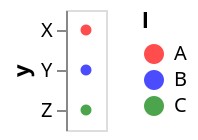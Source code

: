 {
  "$schema": "https://vega.github.io/schema/vega/v5.json",
  "description": "Using the field \"c\" as the color scale's range. Note that this only works if there is a 1:1 mapping between the color domain field (`l`) and the range field (`c`).",
  "background": "white",
  "padding": 5,
  "width": 20,
  "style": "cell",
  "data": [
    {
      "name": "source_0",
      "values": [
        {"y": "X", "l": "A", "c": "red"},
        {"y": "Y", "l": "B", "c": "blue"},
        {"y": "Z", "l": "C", "c": "green"}
      ]
    }
  ],
  "signals": [
    {"name": "y_step", "value": 20},
    {
      "name": "height",
      "update": "bandspace(domain('y').length, 1, 0.5) * y_step"
    }
  ],
  "marks": [
    {
      "name": "marks",
      "type": "symbol",
      "style": ["circle"],
      "from": {"data": "source_0"},
      "encode": {
        "update": {
          "opacity": {"value": 0.7},
          "fill": {"scale": "color", "field": "l"},
          "ariaRoleDescription": {"value": "circle"},
          "description": {
            "signal": "\"y: \" + (\"\" + datum[\"y\"]) + \"; l: \" + (\"\" + datum[\"l\"])"
          },
          "x": {"signal": "width", "mult": 0.5},
          "y": {"scale": "y", "field": "y"},
          "shape": {"value": "circle"}
        }
      }
    }
  ],
  "scales": [
    {
      "name": "y",
      "type": "point",
      "domain": {"data": "source_0", "field": "y", "sort": true},
      "range": {"step": {"signal": "y_step"}},
      "padding": 0.5
    },
    {
      "name": "color",
      "type": "ordinal",
      "domain": {"data": "source_0", "field": "l", "sort": true},
      "range": {
        "data": "source_0",
        "field": "c",
        "sort": {"op": "min", "field": "l"}
      }
    }
  ],
  "axes": [
    {"scale": "y", "orient": "left", "grid": false, "title": "y", "zindex": 0}
  ],
  "legends": [
    {
      "fill": "color",
      "symbolType": "circle",
      "title": "l",
      "encode": {"symbols": {"update": {"opacity": {"value": 0.7}}}}
    }
  ]
}
